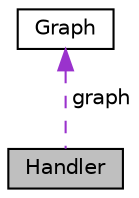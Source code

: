 digraph "Handler"
{
 // LATEX_PDF_SIZE
  edge [fontname="Helvetica",fontsize="10",labelfontname="Helvetica",labelfontsize="10"];
  node [fontname="Helvetica",fontsize="10",shape=record];
  Node1 [label="Handler",height=0.2,width=0.4,color="black", fillcolor="grey75", style="filled", fontcolor="black",tooltip="Manages the loading, storing, and operations on graphs, including both toy and real-world graphs."];
  Node2 -> Node1 [dir="back",color="darkorchid3",fontsize="10",style="dashed",label=" graph" ,fontname="Helvetica"];
  Node2 [label="Graph",height=0.2,width=0.4,color="black", fillcolor="white", style="filled",URL="$classGraph.html",tooltip="Represents a graph consisting of nodes and edges, with methods for TSP algorithms."];
}
